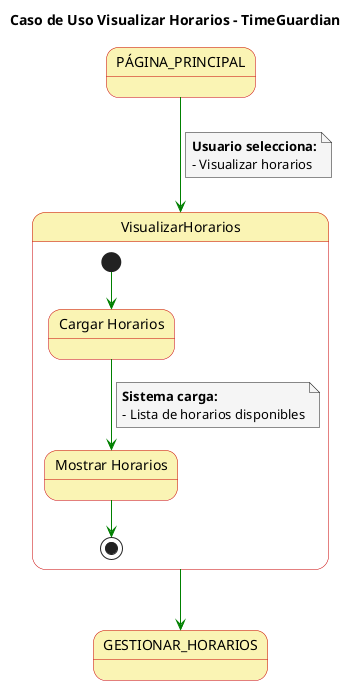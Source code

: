 @startuml
skinparam state {
  BackgroundColor #faf4b4
  BorderColor #c90000
}

skinparam note {
  BackgroundColor #f5f5f5
}

skinparam linetype polyline

title Caso de Uso Visualizar Horarios - TimeGuardian

PÁGINA_PRINCIPAL -[#green]-> VisualizarHorarios
note on link
  **Usuario selecciona:**
  - Visualizar horarios
end note

state VisualizarHorarios {
  state "Cargar Horarios" as Cargar
  state "Mostrar Horarios" as Mostrar
  
  [*] -[#green]-> Cargar
  Cargar -[#green]-> Mostrar
  note on link
    **Sistema carga:**
    - Lista de horarios disponibles
  end note
  Mostrar -[#green]-> [*]
}

VisualizarHorarios -[#green]-> GESTIONAR_HORARIOS
@enduml